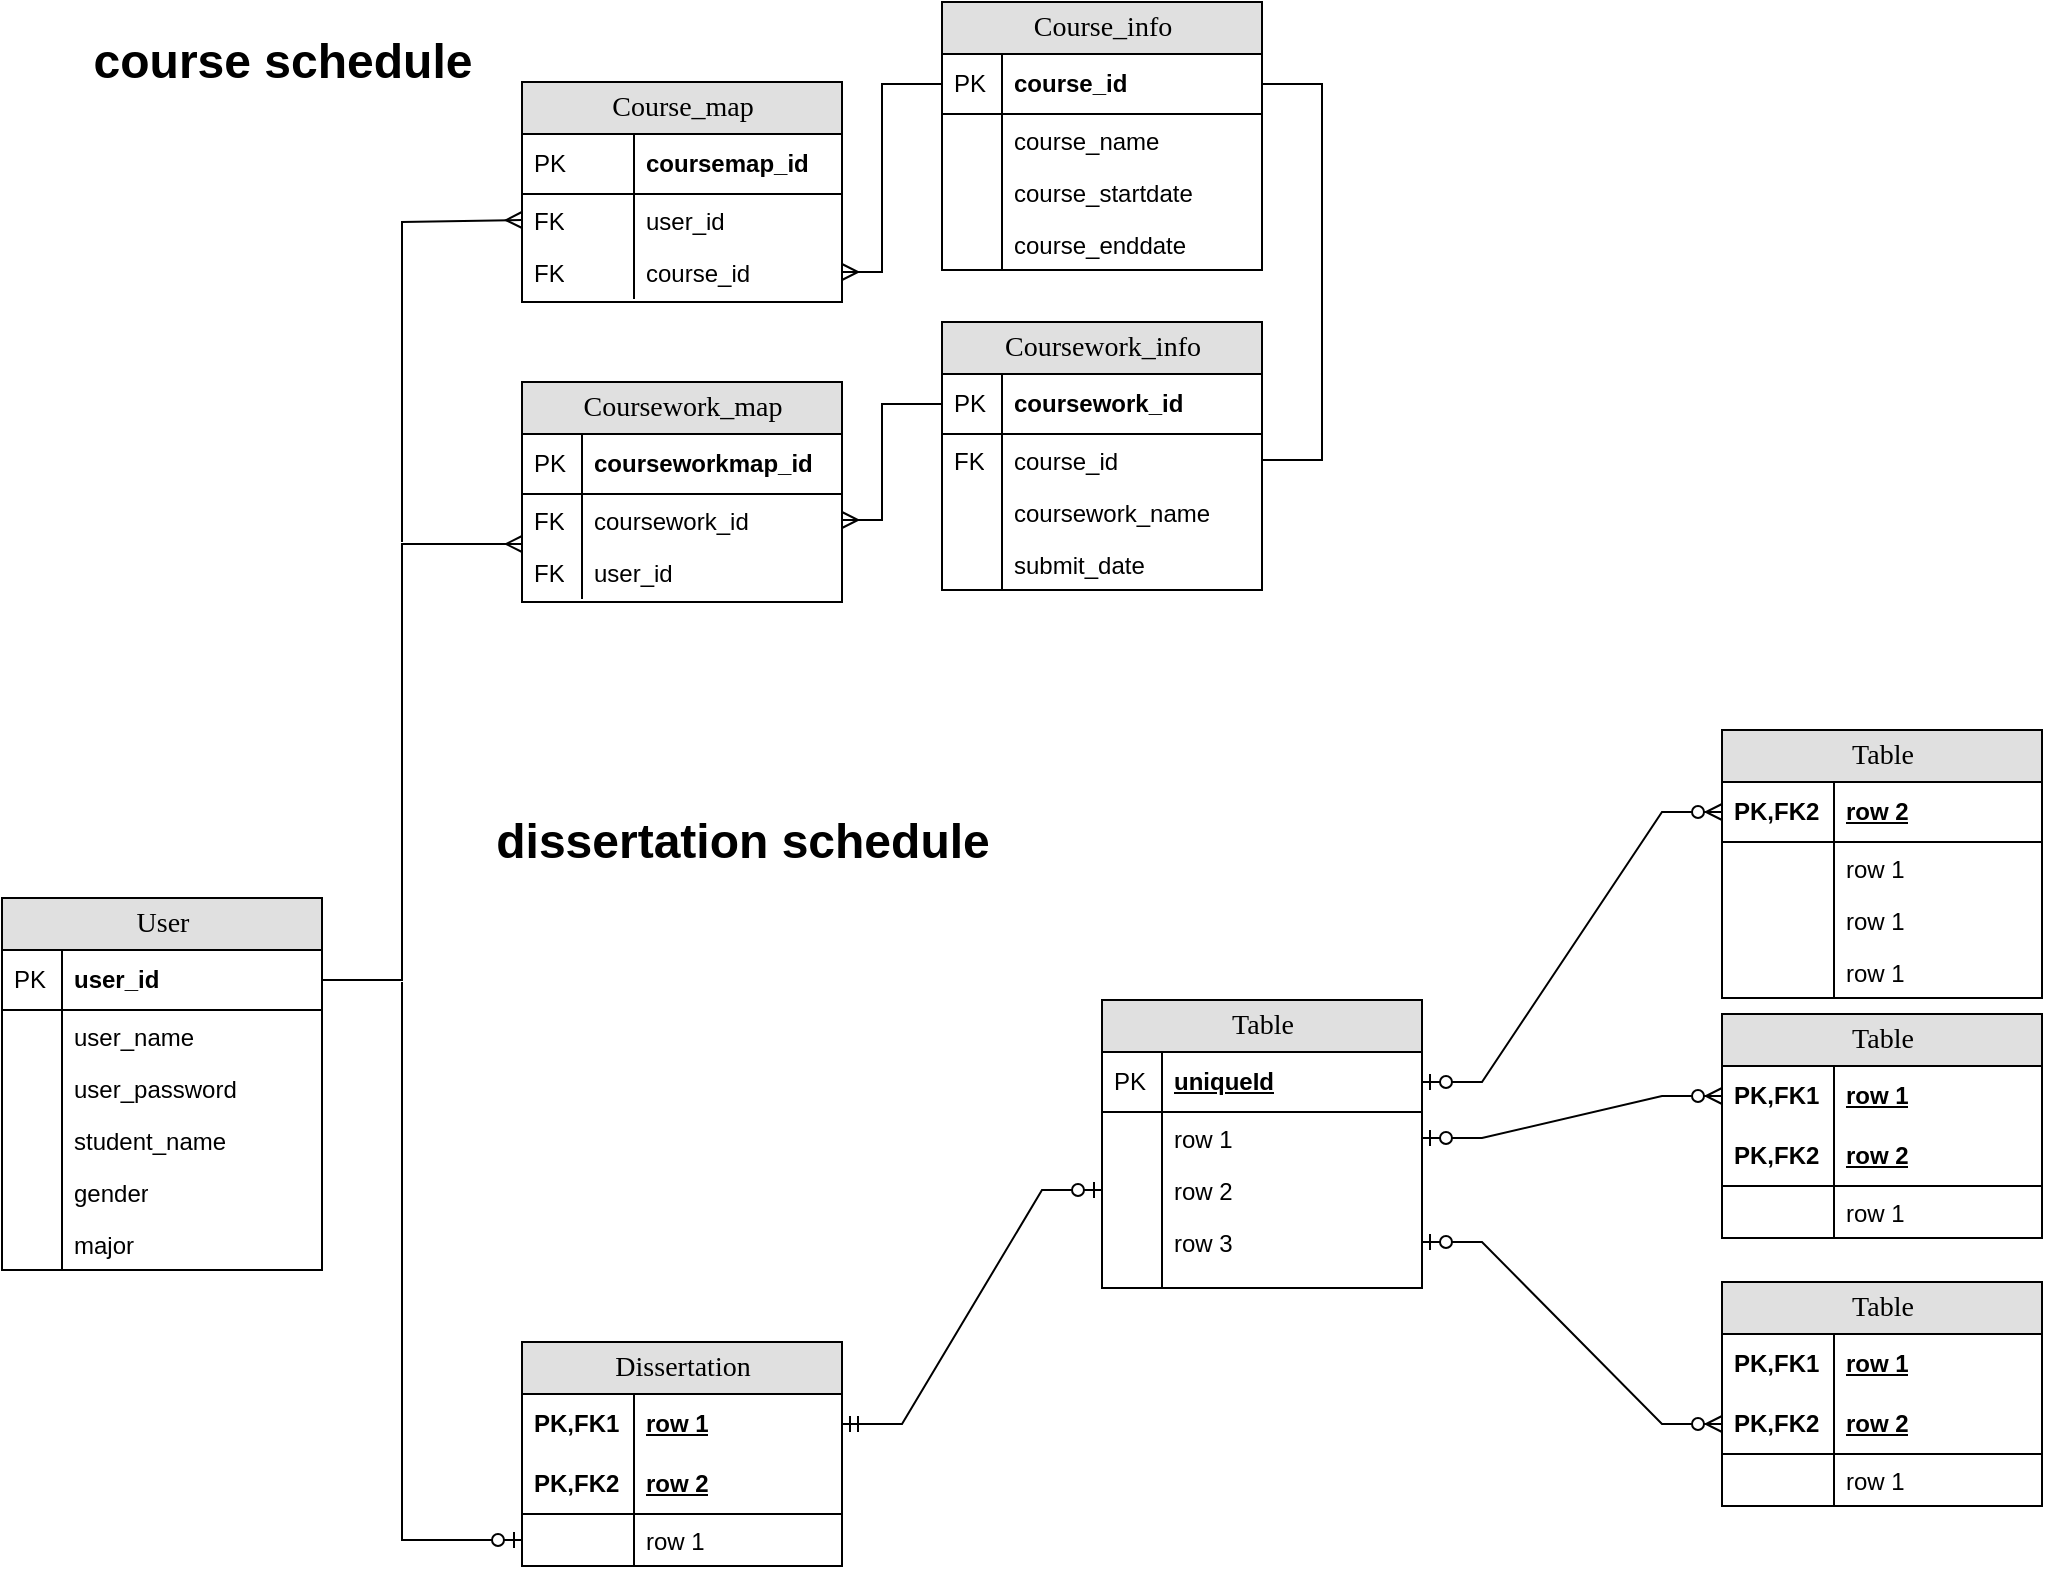 <mxfile version="17.4.2" type="github">
  <diagram name="Page-1" id="9f46799a-70d6-7492-0946-bef42562c5a5">
    <mxGraphModel dx="1153" dy="650" grid="1" gridSize="10" guides="1" tooltips="1" connect="1" arrows="1" fold="1" page="1" pageScale="1" pageWidth="1100" pageHeight="850" background="none" math="0" shadow="0">
      <root>
        <mxCell id="0" />
        <mxCell id="1" parent="0" />
        <mxCell id="PM47VcwXddzbzDHPWFTT-6" value="Course_map" style="swimlane;html=1;fontStyle=0;childLayout=stackLayout;horizontal=1;startSize=26;fillColor=#e0e0e0;horizontalStack=0;resizeParent=1;resizeLast=0;collapsible=1;marginBottom=0;swimlaneFillColor=#ffffff;align=center;rounded=0;shadow=0;comic=0;labelBackgroundColor=none;strokeWidth=1;fontFamily=Verdana;fontSize=14" vertex="1" parent="1">
          <mxGeometry x="300" y="70" width="160" height="110" as="geometry" />
        </mxCell>
        <mxCell id="PM47VcwXddzbzDHPWFTT-9" value="coursemap_id" style="shape=partialRectangle;top=0;left=0;right=0;bottom=1;html=1;align=left;verticalAlign=middle;fillColor=none;spacingLeft=60;spacingRight=4;whiteSpace=wrap;overflow=hidden;rotatable=0;points=[[0,0.5],[1,0.5]];portConstraint=eastwest;dropTarget=0;fontStyle=1;" vertex="1" parent="PM47VcwXddzbzDHPWFTT-6">
          <mxGeometry y="26" width="160" height="30" as="geometry" />
        </mxCell>
        <mxCell id="PM47VcwXddzbzDHPWFTT-10" value="&lt;span style=&quot;font-weight: normal&quot;&gt;PK&lt;/span&gt;" style="shape=partialRectangle;fontStyle=1;top=0;left=0;bottom=0;html=1;fillColor=none;align=left;verticalAlign=middle;spacingLeft=4;spacingRight=4;whiteSpace=wrap;overflow=hidden;rotatable=0;points=[];portConstraint=eastwest;part=1;" vertex="1" connectable="0" parent="PM47VcwXddzbzDHPWFTT-9">
          <mxGeometry width="56" height="30" as="geometry" />
        </mxCell>
        <mxCell id="PM47VcwXddzbzDHPWFTT-11" value="user_id" style="shape=partialRectangle;top=0;left=0;right=0;bottom=0;html=1;align=left;verticalAlign=top;fillColor=none;spacingLeft=60;spacingRight=4;whiteSpace=wrap;overflow=hidden;rotatable=0;points=[[0,0.5],[1,0.5]];portConstraint=eastwest;dropTarget=0;" vertex="1" parent="PM47VcwXddzbzDHPWFTT-6">
          <mxGeometry y="56" width="160" height="26" as="geometry" />
        </mxCell>
        <mxCell id="PM47VcwXddzbzDHPWFTT-12" value="FK" style="shape=partialRectangle;top=0;left=0;bottom=0;html=1;fillColor=none;align=left;verticalAlign=top;spacingLeft=4;spacingRight=4;whiteSpace=wrap;overflow=hidden;rotatable=0;points=[];portConstraint=eastwest;part=1;" vertex="1" connectable="0" parent="PM47VcwXddzbzDHPWFTT-11">
          <mxGeometry width="56" height="26" as="geometry" />
        </mxCell>
        <mxCell id="PM47VcwXddzbzDHPWFTT-111" value="course_id" style="shape=partialRectangle;top=0;left=0;right=0;bottom=0;html=1;align=left;verticalAlign=top;fillColor=none;spacingLeft=60;spacingRight=4;whiteSpace=wrap;overflow=hidden;rotatable=0;points=[[0,0.5],[1,0.5]];portConstraint=eastwest;dropTarget=0;" vertex="1" parent="PM47VcwXddzbzDHPWFTT-6">
          <mxGeometry y="82" width="160" height="26" as="geometry" />
        </mxCell>
        <mxCell id="PM47VcwXddzbzDHPWFTT-112" value="FK" style="shape=partialRectangle;top=0;left=0;bottom=0;html=1;fillColor=none;align=left;verticalAlign=top;spacingLeft=4;spacingRight=4;whiteSpace=wrap;overflow=hidden;rotatable=0;points=[];portConstraint=eastwest;part=1;" vertex="1" connectable="0" parent="PM47VcwXddzbzDHPWFTT-111">
          <mxGeometry width="56" height="26" as="geometry" />
        </mxCell>
        <mxCell id="PM47VcwXddzbzDHPWFTT-13" value="Coursework_map" style="swimlane;html=1;fontStyle=0;childLayout=stackLayout;horizontal=1;startSize=26;fillColor=#e0e0e0;horizontalStack=0;resizeParent=1;resizeLast=0;collapsible=1;marginBottom=0;swimlaneFillColor=#ffffff;align=center;rounded=0;shadow=0;comic=0;labelBackgroundColor=none;strokeWidth=1;fontFamily=Verdana;fontSize=14;swimlaneLine=1;" vertex="1" parent="1">
          <mxGeometry x="300" y="220" width="160" height="110" as="geometry" />
        </mxCell>
        <mxCell id="PM47VcwXddzbzDHPWFTT-14" value="courseworkmap_id" style="shape=partialRectangle;top=0;left=0;right=0;bottom=1;html=1;align=left;verticalAlign=middle;fillColor=none;spacingLeft=34;spacingRight=4;whiteSpace=wrap;overflow=hidden;rotatable=0;points=[[0,0.5],[1,0.5]];portConstraint=eastwest;dropTarget=0;fontStyle=1;" vertex="1" parent="PM47VcwXddzbzDHPWFTT-13">
          <mxGeometry y="26" width="160" height="30" as="geometry" />
        </mxCell>
        <mxCell id="PM47VcwXddzbzDHPWFTT-15" value="PK" style="shape=partialRectangle;top=0;left=0;bottom=0;html=1;fillColor=none;align=left;verticalAlign=middle;spacingLeft=4;spacingRight=4;whiteSpace=wrap;overflow=hidden;rotatable=0;points=[];portConstraint=eastwest;part=1;" vertex="1" connectable="0" parent="PM47VcwXddzbzDHPWFTT-14">
          <mxGeometry width="30" height="30" as="geometry" />
        </mxCell>
        <mxCell id="PM47VcwXddzbzDHPWFTT-20" value="coursework_id" style="shape=partialRectangle;top=0;left=0;right=0;bottom=0;html=1;align=left;verticalAlign=top;fillColor=none;spacingLeft=34;spacingRight=4;whiteSpace=wrap;overflow=hidden;rotatable=0;points=[[0,0.5],[1,0.5]];portConstraint=eastwest;dropTarget=0;" vertex="1" parent="PM47VcwXddzbzDHPWFTT-13">
          <mxGeometry y="56" width="160" height="26" as="geometry" />
        </mxCell>
        <mxCell id="PM47VcwXddzbzDHPWFTT-21" value="FK" style="shape=partialRectangle;top=0;left=0;bottom=0;html=1;fillColor=none;align=left;verticalAlign=top;spacingLeft=4;spacingRight=4;whiteSpace=wrap;overflow=hidden;rotatable=0;points=[];portConstraint=eastwest;part=1;" vertex="1" connectable="0" parent="PM47VcwXddzbzDHPWFTT-20">
          <mxGeometry width="30" height="26" as="geometry" />
        </mxCell>
        <mxCell id="PM47VcwXddzbzDHPWFTT-140" value="user_id" style="shape=partialRectangle;top=0;left=0;right=0;bottom=0;html=1;align=left;verticalAlign=top;fillColor=none;spacingLeft=34;spacingRight=4;whiteSpace=wrap;overflow=hidden;rotatable=0;points=[[0,0.5],[1,0.5]];portConstraint=eastwest;dropTarget=0;" vertex="1" parent="PM47VcwXddzbzDHPWFTT-13">
          <mxGeometry y="82" width="160" height="26" as="geometry" />
        </mxCell>
        <mxCell id="PM47VcwXddzbzDHPWFTT-141" value="FK" style="shape=partialRectangle;top=0;left=0;bottom=0;html=1;fillColor=none;align=left;verticalAlign=top;spacingLeft=4;spacingRight=4;whiteSpace=wrap;overflow=hidden;rotatable=0;points=[];portConstraint=eastwest;part=1;" vertex="1" connectable="0" parent="PM47VcwXddzbzDHPWFTT-140">
          <mxGeometry width="30" height="26" as="geometry" />
        </mxCell>
        <mxCell id="PM47VcwXddzbzDHPWFTT-35" value="Table" style="swimlane;html=1;fontStyle=0;childLayout=stackLayout;horizontal=1;startSize=26;fillColor=#e0e0e0;horizontalStack=0;resizeParent=1;resizeLast=0;collapsible=1;marginBottom=0;swimlaneFillColor=#ffffff;align=center;rounded=0;shadow=0;comic=0;labelBackgroundColor=none;strokeWidth=1;fontFamily=Verdana;fontSize=14" vertex="1" parent="1">
          <mxGeometry x="590" y="529" width="160" height="144" as="geometry" />
        </mxCell>
        <mxCell id="PM47VcwXddzbzDHPWFTT-36" value="uniqueId" style="shape=partialRectangle;top=0;left=0;right=0;bottom=1;html=1;align=left;verticalAlign=middle;fillColor=none;spacingLeft=34;spacingRight=4;whiteSpace=wrap;overflow=hidden;rotatable=0;points=[[0,0.5],[1,0.5]];portConstraint=eastwest;dropTarget=0;fontStyle=5;" vertex="1" parent="PM47VcwXddzbzDHPWFTT-35">
          <mxGeometry y="26" width="160" height="30" as="geometry" />
        </mxCell>
        <mxCell id="PM47VcwXddzbzDHPWFTT-37" value="PK" style="shape=partialRectangle;top=0;left=0;bottom=0;html=1;fillColor=none;align=left;verticalAlign=middle;spacingLeft=4;spacingRight=4;whiteSpace=wrap;overflow=hidden;rotatable=0;points=[];portConstraint=eastwest;part=1;" vertex="1" connectable="0" parent="PM47VcwXddzbzDHPWFTT-36">
          <mxGeometry width="30" height="30" as="geometry" />
        </mxCell>
        <mxCell id="PM47VcwXddzbzDHPWFTT-38" value="row 1" style="shape=partialRectangle;top=0;left=0;right=0;bottom=0;html=1;align=left;verticalAlign=top;fillColor=none;spacingLeft=34;spacingRight=4;whiteSpace=wrap;overflow=hidden;rotatable=0;points=[[0,0.5],[1,0.5]];portConstraint=eastwest;dropTarget=0;" vertex="1" parent="PM47VcwXddzbzDHPWFTT-35">
          <mxGeometry y="56" width="160" height="26" as="geometry" />
        </mxCell>
        <mxCell id="PM47VcwXddzbzDHPWFTT-39" value="" style="shape=partialRectangle;top=0;left=0;bottom=0;html=1;fillColor=none;align=left;verticalAlign=top;spacingLeft=4;spacingRight=4;whiteSpace=wrap;overflow=hidden;rotatable=0;points=[];portConstraint=eastwest;part=1;" vertex="1" connectable="0" parent="PM47VcwXddzbzDHPWFTT-38">
          <mxGeometry width="30" height="26" as="geometry" />
        </mxCell>
        <mxCell id="PM47VcwXddzbzDHPWFTT-40" value="row 2" style="shape=partialRectangle;top=0;left=0;right=0;bottom=0;html=1;align=left;verticalAlign=top;fillColor=none;spacingLeft=34;spacingRight=4;whiteSpace=wrap;overflow=hidden;rotatable=0;points=[[0,0.5],[1,0.5]];portConstraint=eastwest;dropTarget=0;" vertex="1" parent="PM47VcwXddzbzDHPWFTT-35">
          <mxGeometry y="82" width="160" height="26" as="geometry" />
        </mxCell>
        <mxCell id="PM47VcwXddzbzDHPWFTT-41" value="" style="shape=partialRectangle;top=0;left=0;bottom=0;html=1;fillColor=none;align=left;verticalAlign=top;spacingLeft=4;spacingRight=4;whiteSpace=wrap;overflow=hidden;rotatable=0;points=[];portConstraint=eastwest;part=1;" vertex="1" connectable="0" parent="PM47VcwXddzbzDHPWFTT-40">
          <mxGeometry width="30" height="26" as="geometry" />
        </mxCell>
        <mxCell id="PM47VcwXddzbzDHPWFTT-42" value="row 3" style="shape=partialRectangle;top=0;left=0;right=0;bottom=0;html=1;align=left;verticalAlign=top;fillColor=none;spacingLeft=34;spacingRight=4;whiteSpace=wrap;overflow=hidden;rotatable=0;points=[[0,0.5],[1,0.5]];portConstraint=eastwest;dropTarget=0;" vertex="1" parent="PM47VcwXddzbzDHPWFTT-35">
          <mxGeometry y="108" width="160" height="26" as="geometry" />
        </mxCell>
        <mxCell id="PM47VcwXddzbzDHPWFTT-43" value="" style="shape=partialRectangle;top=0;left=0;bottom=0;html=1;fillColor=none;align=left;verticalAlign=top;spacingLeft=4;spacingRight=4;whiteSpace=wrap;overflow=hidden;rotatable=0;points=[];portConstraint=eastwest;part=1;" vertex="1" connectable="0" parent="PM47VcwXddzbzDHPWFTT-42">
          <mxGeometry width="30" height="26" as="geometry" />
        </mxCell>
        <mxCell id="PM47VcwXddzbzDHPWFTT-44" value="" style="shape=partialRectangle;top=0;left=0;right=0;bottom=0;html=1;align=left;verticalAlign=top;fillColor=none;spacingLeft=34;spacingRight=4;whiteSpace=wrap;overflow=hidden;rotatable=0;points=[[0,0.5],[1,0.5]];portConstraint=eastwest;dropTarget=0;" vertex="1" parent="PM47VcwXddzbzDHPWFTT-35">
          <mxGeometry y="134" width="160" height="10" as="geometry" />
        </mxCell>
        <mxCell id="PM47VcwXddzbzDHPWFTT-45" value="" style="shape=partialRectangle;top=0;left=0;bottom=0;html=1;fillColor=none;align=left;verticalAlign=top;spacingLeft=4;spacingRight=4;whiteSpace=wrap;overflow=hidden;rotatable=0;points=[];portConstraint=eastwest;part=1;" vertex="1" connectable="0" parent="PM47VcwXddzbzDHPWFTT-44">
          <mxGeometry width="30" height="10" as="geometry" />
        </mxCell>
        <mxCell id="PM47VcwXddzbzDHPWFTT-46" value="Table" style="swimlane;html=1;fontStyle=0;childLayout=stackLayout;horizontal=1;startSize=26;fillColor=#e0e0e0;horizontalStack=0;resizeParent=1;resizeLast=0;collapsible=1;marginBottom=0;swimlaneFillColor=#ffffff;align=center;rounded=0;shadow=0;comic=0;labelBackgroundColor=none;strokeWidth=1;fontFamily=Verdana;fontSize=14" vertex="1" parent="1">
          <mxGeometry x="900" y="394" width="160" height="134" as="geometry" />
        </mxCell>
        <mxCell id="PM47VcwXddzbzDHPWFTT-49" value="row 2" style="shape=partialRectangle;top=0;left=0;right=0;bottom=1;html=1;align=left;verticalAlign=middle;fillColor=none;spacingLeft=60;spacingRight=4;whiteSpace=wrap;overflow=hidden;rotatable=0;points=[[0,0.5],[1,0.5]];portConstraint=eastwest;dropTarget=0;fontStyle=5;" vertex="1" parent="PM47VcwXddzbzDHPWFTT-46">
          <mxGeometry y="26" width="160" height="30" as="geometry" />
        </mxCell>
        <mxCell id="PM47VcwXddzbzDHPWFTT-50" value="PK,FK2" style="shape=partialRectangle;fontStyle=1;top=0;left=0;bottom=0;html=1;fillColor=none;align=left;verticalAlign=middle;spacingLeft=4;spacingRight=4;whiteSpace=wrap;overflow=hidden;rotatable=0;points=[];portConstraint=eastwest;part=1;" vertex="1" connectable="0" parent="PM47VcwXddzbzDHPWFTT-49">
          <mxGeometry width="56" height="30" as="geometry" />
        </mxCell>
        <mxCell id="PM47VcwXddzbzDHPWFTT-51" value="row 1" style="shape=partialRectangle;top=0;left=0;right=0;bottom=0;html=1;align=left;verticalAlign=top;fillColor=none;spacingLeft=60;spacingRight=4;whiteSpace=wrap;overflow=hidden;rotatable=0;points=[[0,0.5],[1,0.5]];portConstraint=eastwest;dropTarget=0;" vertex="1" parent="PM47VcwXddzbzDHPWFTT-46">
          <mxGeometry y="56" width="160" height="26" as="geometry" />
        </mxCell>
        <mxCell id="PM47VcwXddzbzDHPWFTT-52" value="" style="shape=partialRectangle;top=0;left=0;bottom=0;html=1;fillColor=none;align=left;verticalAlign=top;spacingLeft=4;spacingRight=4;whiteSpace=wrap;overflow=hidden;rotatable=0;points=[];portConstraint=eastwest;part=1;" vertex="1" connectable="0" parent="PM47VcwXddzbzDHPWFTT-51">
          <mxGeometry width="56" height="26" as="geometry" />
        </mxCell>
        <mxCell id="PM47VcwXddzbzDHPWFTT-115" value="row 1" style="shape=partialRectangle;top=0;left=0;right=0;bottom=0;html=1;align=left;verticalAlign=top;fillColor=none;spacingLeft=60;spacingRight=4;whiteSpace=wrap;overflow=hidden;rotatable=0;points=[[0,0.5],[1,0.5]];portConstraint=eastwest;dropTarget=0;" vertex="1" parent="PM47VcwXddzbzDHPWFTT-46">
          <mxGeometry y="82" width="160" height="26" as="geometry" />
        </mxCell>
        <mxCell id="PM47VcwXddzbzDHPWFTT-116" value="" style="shape=partialRectangle;top=0;left=0;bottom=0;html=1;fillColor=none;align=left;verticalAlign=top;spacingLeft=4;spacingRight=4;whiteSpace=wrap;overflow=hidden;rotatable=0;points=[];portConstraint=eastwest;part=1;" vertex="1" connectable="0" parent="PM47VcwXddzbzDHPWFTT-115">
          <mxGeometry width="56" height="26" as="geometry" />
        </mxCell>
        <mxCell id="PM47VcwXddzbzDHPWFTT-117" value="row 1" style="shape=partialRectangle;top=0;left=0;right=0;bottom=0;html=1;align=left;verticalAlign=top;fillColor=none;spacingLeft=60;spacingRight=4;whiteSpace=wrap;overflow=hidden;rotatable=0;points=[[0,0.5],[1,0.5]];portConstraint=eastwest;dropTarget=0;" vertex="1" parent="PM47VcwXddzbzDHPWFTT-46">
          <mxGeometry y="108" width="160" height="26" as="geometry" />
        </mxCell>
        <mxCell id="PM47VcwXddzbzDHPWFTT-118" value="" style="shape=partialRectangle;top=0;left=0;bottom=0;html=1;fillColor=none;align=left;verticalAlign=top;spacingLeft=4;spacingRight=4;whiteSpace=wrap;overflow=hidden;rotatable=0;points=[];portConstraint=eastwest;part=1;" vertex="1" connectable="0" parent="PM47VcwXddzbzDHPWFTT-117">
          <mxGeometry width="56" height="26" as="geometry" />
        </mxCell>
        <mxCell id="PM47VcwXddzbzDHPWFTT-53" value="Dissertation" style="swimlane;html=1;fontStyle=0;childLayout=stackLayout;horizontal=1;startSize=26;fillColor=#e0e0e0;horizontalStack=0;resizeParent=1;resizeLast=0;collapsible=1;marginBottom=0;swimlaneFillColor=#ffffff;align=center;rounded=0;shadow=0;comic=0;labelBackgroundColor=none;strokeWidth=1;fontFamily=Verdana;fontSize=14" vertex="1" parent="1">
          <mxGeometry x="300" y="700" width="160" height="112" as="geometry" />
        </mxCell>
        <mxCell id="PM47VcwXddzbzDHPWFTT-54" value="row 1" style="shape=partialRectangle;top=0;left=0;right=0;bottom=0;html=1;align=left;verticalAlign=middle;fillColor=none;spacingLeft=60;spacingRight=4;whiteSpace=wrap;overflow=hidden;rotatable=0;points=[[0,0.5],[1,0.5]];portConstraint=eastwest;dropTarget=0;fontStyle=5;" vertex="1" parent="PM47VcwXddzbzDHPWFTT-53">
          <mxGeometry y="26" width="160" height="30" as="geometry" />
        </mxCell>
        <mxCell id="PM47VcwXddzbzDHPWFTT-55" value="PK,FK1" style="shape=partialRectangle;fontStyle=1;top=0;left=0;bottom=0;html=1;fillColor=none;align=left;verticalAlign=middle;spacingLeft=4;spacingRight=4;whiteSpace=wrap;overflow=hidden;rotatable=0;points=[];portConstraint=eastwest;part=1;" vertex="1" connectable="0" parent="PM47VcwXddzbzDHPWFTT-54">
          <mxGeometry width="56" height="30" as="geometry" />
        </mxCell>
        <mxCell id="PM47VcwXddzbzDHPWFTT-56" value="row 2" style="shape=partialRectangle;top=0;left=0;right=0;bottom=1;html=1;align=left;verticalAlign=middle;fillColor=none;spacingLeft=60;spacingRight=4;whiteSpace=wrap;overflow=hidden;rotatable=0;points=[[0,0.5],[1,0.5]];portConstraint=eastwest;dropTarget=0;fontStyle=5;" vertex="1" parent="PM47VcwXddzbzDHPWFTT-53">
          <mxGeometry y="56" width="160" height="30" as="geometry" />
        </mxCell>
        <mxCell id="PM47VcwXddzbzDHPWFTT-57" value="PK,FK2" style="shape=partialRectangle;fontStyle=1;top=0;left=0;bottom=0;html=1;fillColor=none;align=left;verticalAlign=middle;spacingLeft=4;spacingRight=4;whiteSpace=wrap;overflow=hidden;rotatable=0;points=[];portConstraint=eastwest;part=1;" vertex="1" connectable="0" parent="PM47VcwXddzbzDHPWFTT-56">
          <mxGeometry width="56" height="30" as="geometry" />
        </mxCell>
        <mxCell id="PM47VcwXddzbzDHPWFTT-58" value="row 1" style="shape=partialRectangle;top=0;left=0;right=0;bottom=0;html=1;align=left;verticalAlign=top;fillColor=none;spacingLeft=60;spacingRight=4;whiteSpace=wrap;overflow=hidden;rotatable=0;points=[[0,0.5],[1,0.5]];portConstraint=eastwest;dropTarget=0;" vertex="1" parent="PM47VcwXddzbzDHPWFTT-53">
          <mxGeometry y="86" width="160" height="26" as="geometry" />
        </mxCell>
        <mxCell id="PM47VcwXddzbzDHPWFTT-59" value="" style="shape=partialRectangle;top=0;left=0;bottom=0;html=1;fillColor=none;align=left;verticalAlign=top;spacingLeft=4;spacingRight=4;whiteSpace=wrap;overflow=hidden;rotatable=0;points=[];portConstraint=eastwest;part=1;" vertex="1" connectable="0" parent="PM47VcwXddzbzDHPWFTT-58">
          <mxGeometry width="56" height="26" as="geometry" />
        </mxCell>
        <mxCell id="PM47VcwXddzbzDHPWFTT-64" value="" style="edgeStyle=entityRelationEdgeStyle;html=1;endArrow=ERzeroToOne;startArrow=ERmandOne;labelBackgroundColor=none;fontFamily=Verdana;fontSize=14;exitX=1;exitY=0.5;entryX=0;entryY=0.5;rounded=0;" edge="1" parent="1" source="PM47VcwXddzbzDHPWFTT-54" target="PM47VcwXddzbzDHPWFTT-40">
          <mxGeometry width="100" height="100" relative="1" as="geometry">
            <mxPoint x="610" y="840" as="sourcePoint" />
            <mxPoint x="710" y="740" as="targetPoint" />
          </mxGeometry>
        </mxCell>
        <mxCell id="PM47VcwXddzbzDHPWFTT-65" value="" style="edgeStyle=entityRelationEdgeStyle;html=1;endArrow=ERzeroToMany;startArrow=ERzeroToOne;labelBackgroundColor=none;fontFamily=Verdana;fontSize=14;entryX=0;entryY=0.5;exitX=1;exitY=0.5;rounded=0;" edge="1" parent="1" source="PM47VcwXddzbzDHPWFTT-36">
          <mxGeometry width="100" height="100" relative="1" as="geometry">
            <mxPoint x="860" y="720" as="sourcePoint" />
            <mxPoint x="900" y="435" as="targetPoint" />
          </mxGeometry>
        </mxCell>
        <mxCell id="PM47VcwXddzbzDHPWFTT-66" value="Table" style="swimlane;html=1;fontStyle=0;childLayout=stackLayout;horizontal=1;startSize=26;fillColor=#e0e0e0;horizontalStack=0;resizeParent=1;resizeLast=0;collapsible=1;marginBottom=0;swimlaneFillColor=#ffffff;align=center;rounded=0;shadow=0;comic=0;labelBackgroundColor=none;strokeWidth=1;fontFamily=Verdana;fontSize=14" vertex="1" parent="1">
          <mxGeometry x="900" y="536" width="160" height="112" as="geometry" />
        </mxCell>
        <mxCell id="PM47VcwXddzbzDHPWFTT-67" value="row 1" style="shape=partialRectangle;top=0;left=0;right=0;bottom=0;html=1;align=left;verticalAlign=middle;fillColor=none;spacingLeft=60;spacingRight=4;whiteSpace=wrap;overflow=hidden;rotatable=0;points=[[0,0.5],[1,0.5]];portConstraint=eastwest;dropTarget=0;fontStyle=5;" vertex="1" parent="PM47VcwXddzbzDHPWFTT-66">
          <mxGeometry y="26" width="160" height="30" as="geometry" />
        </mxCell>
        <mxCell id="PM47VcwXddzbzDHPWFTT-68" value="PK,FK1" style="shape=partialRectangle;fontStyle=1;top=0;left=0;bottom=0;html=1;fillColor=none;align=left;verticalAlign=middle;spacingLeft=4;spacingRight=4;whiteSpace=wrap;overflow=hidden;rotatable=0;points=[];portConstraint=eastwest;part=1;" vertex="1" connectable="0" parent="PM47VcwXddzbzDHPWFTT-67">
          <mxGeometry width="56" height="30" as="geometry" />
        </mxCell>
        <mxCell id="PM47VcwXddzbzDHPWFTT-69" value="row 2" style="shape=partialRectangle;top=0;left=0;right=0;bottom=1;html=1;align=left;verticalAlign=middle;fillColor=none;spacingLeft=60;spacingRight=4;whiteSpace=wrap;overflow=hidden;rotatable=0;points=[[0,0.5],[1,0.5]];portConstraint=eastwest;dropTarget=0;fontStyle=5;" vertex="1" parent="PM47VcwXddzbzDHPWFTT-66">
          <mxGeometry y="56" width="160" height="30" as="geometry" />
        </mxCell>
        <mxCell id="PM47VcwXddzbzDHPWFTT-70" value="PK,FK2" style="shape=partialRectangle;fontStyle=1;top=0;left=0;bottom=0;html=1;fillColor=none;align=left;verticalAlign=middle;spacingLeft=4;spacingRight=4;whiteSpace=wrap;overflow=hidden;rotatable=0;points=[];portConstraint=eastwest;part=1;" vertex="1" connectable="0" parent="PM47VcwXddzbzDHPWFTT-69">
          <mxGeometry width="56" height="30" as="geometry" />
        </mxCell>
        <mxCell id="PM47VcwXddzbzDHPWFTT-71" value="row 1" style="shape=partialRectangle;top=0;left=0;right=0;bottom=0;html=1;align=left;verticalAlign=top;fillColor=none;spacingLeft=60;spacingRight=4;whiteSpace=wrap;overflow=hidden;rotatable=0;points=[[0,0.5],[1,0.5]];portConstraint=eastwest;dropTarget=0;" vertex="1" parent="PM47VcwXddzbzDHPWFTT-66">
          <mxGeometry y="86" width="160" height="26" as="geometry" />
        </mxCell>
        <mxCell id="PM47VcwXddzbzDHPWFTT-72" value="" style="shape=partialRectangle;top=0;left=0;bottom=0;html=1;fillColor=none;align=left;verticalAlign=top;spacingLeft=4;spacingRight=4;whiteSpace=wrap;overflow=hidden;rotatable=0;points=[];portConstraint=eastwest;part=1;" vertex="1" connectable="0" parent="PM47VcwXddzbzDHPWFTT-71">
          <mxGeometry width="56" height="26" as="geometry" />
        </mxCell>
        <mxCell id="PM47VcwXddzbzDHPWFTT-73" value="Table" style="swimlane;html=1;fontStyle=0;childLayout=stackLayout;horizontal=1;startSize=26;fillColor=#e0e0e0;horizontalStack=0;resizeParent=1;resizeLast=0;collapsible=1;marginBottom=0;swimlaneFillColor=#ffffff;align=center;rounded=0;shadow=0;comic=0;labelBackgroundColor=none;strokeWidth=1;fontFamily=Verdana;fontSize=14" vertex="1" parent="1">
          <mxGeometry x="900" y="670" width="160" height="112" as="geometry" />
        </mxCell>
        <mxCell id="PM47VcwXddzbzDHPWFTT-74" value="row 1" style="shape=partialRectangle;top=0;left=0;right=0;bottom=0;html=1;align=left;verticalAlign=middle;fillColor=none;spacingLeft=60;spacingRight=4;whiteSpace=wrap;overflow=hidden;rotatable=0;points=[[0,0.5],[1,0.5]];portConstraint=eastwest;dropTarget=0;fontStyle=5;" vertex="1" parent="PM47VcwXddzbzDHPWFTT-73">
          <mxGeometry y="26" width="160" height="30" as="geometry" />
        </mxCell>
        <mxCell id="PM47VcwXddzbzDHPWFTT-75" value="PK,FK1" style="shape=partialRectangle;fontStyle=1;top=0;left=0;bottom=0;html=1;fillColor=none;align=left;verticalAlign=middle;spacingLeft=4;spacingRight=4;whiteSpace=wrap;overflow=hidden;rotatable=0;points=[];portConstraint=eastwest;part=1;" vertex="1" connectable="0" parent="PM47VcwXddzbzDHPWFTT-74">
          <mxGeometry width="56" height="30" as="geometry" />
        </mxCell>
        <mxCell id="PM47VcwXddzbzDHPWFTT-76" value="row 2" style="shape=partialRectangle;top=0;left=0;right=0;bottom=1;html=1;align=left;verticalAlign=middle;fillColor=none;spacingLeft=60;spacingRight=4;whiteSpace=wrap;overflow=hidden;rotatable=0;points=[[0,0.5],[1,0.5]];portConstraint=eastwest;dropTarget=0;fontStyle=5;" vertex="1" parent="PM47VcwXddzbzDHPWFTT-73">
          <mxGeometry y="56" width="160" height="30" as="geometry" />
        </mxCell>
        <mxCell id="PM47VcwXddzbzDHPWFTT-77" value="PK,FK2" style="shape=partialRectangle;fontStyle=1;top=0;left=0;bottom=0;html=1;fillColor=none;align=left;verticalAlign=middle;spacingLeft=4;spacingRight=4;whiteSpace=wrap;overflow=hidden;rotatable=0;points=[];portConstraint=eastwest;part=1;" vertex="1" connectable="0" parent="PM47VcwXddzbzDHPWFTT-76">
          <mxGeometry width="56" height="30" as="geometry" />
        </mxCell>
        <mxCell id="PM47VcwXddzbzDHPWFTT-78" value="row 1" style="shape=partialRectangle;top=0;left=0;right=0;bottom=0;html=1;align=left;verticalAlign=top;fillColor=none;spacingLeft=60;spacingRight=4;whiteSpace=wrap;overflow=hidden;rotatable=0;points=[[0,0.5],[1,0.5]];portConstraint=eastwest;dropTarget=0;" vertex="1" parent="PM47VcwXddzbzDHPWFTT-73">
          <mxGeometry y="86" width="160" height="26" as="geometry" />
        </mxCell>
        <mxCell id="PM47VcwXddzbzDHPWFTT-79" value="" style="shape=partialRectangle;top=0;left=0;bottom=0;html=1;fillColor=none;align=left;verticalAlign=top;spacingLeft=4;spacingRight=4;whiteSpace=wrap;overflow=hidden;rotatable=0;points=[];portConstraint=eastwest;part=1;" vertex="1" connectable="0" parent="PM47VcwXddzbzDHPWFTT-78">
          <mxGeometry width="56" height="26" as="geometry" />
        </mxCell>
        <mxCell id="PM47VcwXddzbzDHPWFTT-80" value="" style="edgeStyle=entityRelationEdgeStyle;html=1;endArrow=ERzeroToMany;startArrow=ERzeroToOne;labelBackgroundColor=none;fontFamily=Verdana;fontSize=14;entryX=0;entryY=0.5;exitX=1;exitY=0.5;rounded=0;" edge="1" parent="1" source="PM47VcwXddzbzDHPWFTT-38" target="PM47VcwXddzbzDHPWFTT-67">
          <mxGeometry width="100" height="100" relative="1" as="geometry">
            <mxPoint x="759.765" y="579.529" as="sourcePoint" />
            <mxPoint x="910.353" y="445.412" as="targetPoint" />
          </mxGeometry>
        </mxCell>
        <mxCell id="PM47VcwXddzbzDHPWFTT-81" value="" style="edgeStyle=entityRelationEdgeStyle;html=1;endArrow=ERzeroToMany;startArrow=ERzeroToOne;labelBackgroundColor=none;fontFamily=Verdana;fontSize=14;entryX=0;entryY=0.5;exitX=1;exitY=0.5;rounded=0;" edge="1" parent="1" source="PM47VcwXddzbzDHPWFTT-42" target="PM47VcwXddzbzDHPWFTT-76">
          <mxGeometry width="100" height="100" relative="1" as="geometry">
            <mxPoint x="769.765" y="589.529" as="sourcePoint" />
            <mxPoint x="920.353" y="455.412" as="targetPoint" />
          </mxGeometry>
        </mxCell>
        <mxCell id="PM47VcwXddzbzDHPWFTT-82" value="User" style="swimlane;html=1;fontStyle=0;childLayout=stackLayout;horizontal=1;startSize=26;fillColor=#e0e0e0;horizontalStack=0;resizeParent=1;resizeLast=0;collapsible=1;marginBottom=0;swimlaneFillColor=#ffffff;align=center;rounded=0;shadow=0;comic=0;labelBackgroundColor=none;strokeWidth=1;fontFamily=Verdana;fontSize=14" vertex="1" parent="1">
          <mxGeometry x="40" y="478" width="160" height="186" as="geometry" />
        </mxCell>
        <mxCell id="PM47VcwXddzbzDHPWFTT-83" value="user_id" style="shape=partialRectangle;top=0;left=0;right=0;bottom=1;html=1;align=left;verticalAlign=middle;fillColor=none;spacingLeft=34;spacingRight=4;whiteSpace=wrap;overflow=hidden;rotatable=0;points=[[0,0.5],[1,0.5]];portConstraint=eastwest;dropTarget=0;fontStyle=1;" vertex="1" parent="PM47VcwXddzbzDHPWFTT-82">
          <mxGeometry y="26" width="160" height="30" as="geometry" />
        </mxCell>
        <mxCell id="PM47VcwXddzbzDHPWFTT-84" value="PK" style="shape=partialRectangle;top=0;left=0;bottom=0;html=1;fillColor=none;align=left;verticalAlign=middle;spacingLeft=4;spacingRight=4;whiteSpace=wrap;overflow=hidden;rotatable=0;points=[];portConstraint=eastwest;part=1;" vertex="1" connectable="0" parent="PM47VcwXddzbzDHPWFTT-83">
          <mxGeometry width="30" height="30" as="geometry" />
        </mxCell>
        <mxCell id="PM47VcwXddzbzDHPWFTT-85" value="user_name" style="shape=partialRectangle;top=0;left=0;right=0;bottom=0;html=1;align=left;verticalAlign=top;fillColor=none;spacingLeft=34;spacingRight=4;whiteSpace=wrap;overflow=hidden;rotatable=0;points=[[0,0.5],[1,0.5]];portConstraint=eastwest;dropTarget=0;" vertex="1" parent="PM47VcwXddzbzDHPWFTT-82">
          <mxGeometry y="56" width="160" height="26" as="geometry" />
        </mxCell>
        <mxCell id="PM47VcwXddzbzDHPWFTT-86" value="" style="shape=partialRectangle;top=0;left=0;bottom=0;html=1;fillColor=none;align=left;verticalAlign=top;spacingLeft=4;spacingRight=4;whiteSpace=wrap;overflow=hidden;rotatable=0;points=[];portConstraint=eastwest;part=1;" vertex="1" connectable="0" parent="PM47VcwXddzbzDHPWFTT-85">
          <mxGeometry width="30" height="26" as="geometry" />
        </mxCell>
        <mxCell id="PM47VcwXddzbzDHPWFTT-87" value="user_password" style="shape=partialRectangle;top=0;left=0;right=0;bottom=0;html=1;align=left;verticalAlign=top;fillColor=none;spacingLeft=34;spacingRight=4;whiteSpace=wrap;overflow=hidden;rotatable=0;points=[[0,0.5],[1,0.5]];portConstraint=eastwest;dropTarget=0;" vertex="1" parent="PM47VcwXddzbzDHPWFTT-82">
          <mxGeometry y="82" width="160" height="26" as="geometry" />
        </mxCell>
        <mxCell id="PM47VcwXddzbzDHPWFTT-88" value="" style="shape=partialRectangle;top=0;left=0;bottom=0;html=1;fillColor=none;align=left;verticalAlign=top;spacingLeft=4;spacingRight=4;whiteSpace=wrap;overflow=hidden;rotatable=0;points=[];portConstraint=eastwest;part=1;" vertex="1" connectable="0" parent="PM47VcwXddzbzDHPWFTT-87">
          <mxGeometry width="30" height="26" as="geometry" />
        </mxCell>
        <mxCell id="PM47VcwXddzbzDHPWFTT-89" value="student_name" style="shape=partialRectangle;top=0;left=0;right=0;bottom=0;html=1;align=left;verticalAlign=top;fillColor=none;spacingLeft=34;spacingRight=4;whiteSpace=wrap;overflow=hidden;rotatable=0;points=[[0,0.5],[1,0.5]];portConstraint=eastwest;dropTarget=0;" vertex="1" parent="PM47VcwXddzbzDHPWFTT-82">
          <mxGeometry y="108" width="160" height="26" as="geometry" />
        </mxCell>
        <mxCell id="PM47VcwXddzbzDHPWFTT-90" value="" style="shape=partialRectangle;top=0;left=0;bottom=0;html=1;fillColor=none;align=left;verticalAlign=top;spacingLeft=4;spacingRight=4;whiteSpace=wrap;overflow=hidden;rotatable=0;points=[];portConstraint=eastwest;part=1;" vertex="1" connectable="0" parent="PM47VcwXddzbzDHPWFTT-89">
          <mxGeometry width="30" height="26" as="geometry" />
        </mxCell>
        <mxCell id="PM47VcwXddzbzDHPWFTT-105" value="gender" style="shape=partialRectangle;top=0;left=0;right=0;bottom=0;html=1;align=left;verticalAlign=top;fillColor=none;spacingLeft=34;spacingRight=4;whiteSpace=wrap;overflow=hidden;rotatable=0;points=[[0,0.5],[1,0.5]];portConstraint=eastwest;dropTarget=0;" vertex="1" parent="PM47VcwXddzbzDHPWFTT-82">
          <mxGeometry y="134" width="160" height="26" as="geometry" />
        </mxCell>
        <mxCell id="PM47VcwXddzbzDHPWFTT-106" value="" style="shape=partialRectangle;top=0;left=0;bottom=0;html=1;fillColor=none;align=left;verticalAlign=top;spacingLeft=4;spacingRight=4;whiteSpace=wrap;overflow=hidden;rotatable=0;points=[];portConstraint=eastwest;part=1;" vertex="1" connectable="0" parent="PM47VcwXddzbzDHPWFTT-105">
          <mxGeometry width="30" height="26" as="geometry" />
        </mxCell>
        <mxCell id="PM47VcwXddzbzDHPWFTT-107" value="major" style="shape=partialRectangle;top=0;left=0;right=0;bottom=0;html=1;align=left;verticalAlign=top;fillColor=none;spacingLeft=34;spacingRight=4;whiteSpace=wrap;overflow=hidden;rotatable=0;points=[[0,0.5],[1,0.5]];portConstraint=eastwest;dropTarget=0;" vertex="1" parent="PM47VcwXddzbzDHPWFTT-82">
          <mxGeometry y="160" width="160" height="26" as="geometry" />
        </mxCell>
        <mxCell id="PM47VcwXddzbzDHPWFTT-108" value="" style="shape=partialRectangle;top=0;left=0;bottom=0;html=1;fillColor=none;align=left;verticalAlign=top;spacingLeft=4;spacingRight=4;whiteSpace=wrap;overflow=hidden;rotatable=0;points=[];portConstraint=eastwest;part=1;" vertex="1" connectable="0" parent="PM47VcwXddzbzDHPWFTT-107">
          <mxGeometry width="30" height="26" as="geometry" />
        </mxCell>
        <mxCell id="PM47VcwXddzbzDHPWFTT-93" value="" style="edgeStyle=orthogonalEdgeStyle;html=1;endArrow=ERmany;endFill=0;labelBackgroundColor=none;fontFamily=Verdana;fontSize=14;entryX=0;entryY=0.5;exitX=1;exitY=0.5;rounded=0;" edge="1" parent="1" source="PM47VcwXddzbzDHPWFTT-83">
          <mxGeometry width="100" height="100" relative="1" as="geometry">
            <mxPoint x="80" y="420" as="sourcePoint" />
            <mxPoint x="300" y="301" as="targetPoint" />
            <Array as="points">
              <mxPoint x="240" y="519" />
              <mxPoint x="240" y="301" />
            </Array>
          </mxGeometry>
        </mxCell>
        <mxCell id="PM47VcwXddzbzDHPWFTT-94" value="" style="edgeStyle=orthogonalEdgeStyle;html=1;endArrow=ERzeroToOne;endFill=1;labelBackgroundColor=none;fontFamily=Verdana;fontSize=14;entryX=0;entryY=0.5;rounded=0;" edge="1" parent="1" target="PM47VcwXddzbzDHPWFTT-58">
          <mxGeometry width="100" height="100" relative="1" as="geometry">
            <mxPoint x="240" y="520" as="sourcePoint" />
            <mxPoint x="310.353" y="311.294" as="targetPoint" />
            <Array as="points">
              <mxPoint x="240" y="799" />
            </Array>
          </mxGeometry>
        </mxCell>
        <mxCell id="PM47VcwXddzbzDHPWFTT-138" value="" style="endArrow=ERmany;html=1;rounded=0;endFill=0;entryX=0;entryY=0.5;entryDx=0;entryDy=0;" edge="1" parent="1" target="PM47VcwXddzbzDHPWFTT-11">
          <mxGeometry width="50" height="50" relative="1" as="geometry">
            <mxPoint x="240" y="300" as="sourcePoint" />
            <mxPoint x="280" y="140" as="targetPoint" />
            <Array as="points">
              <mxPoint x="240" y="140" />
            </Array>
          </mxGeometry>
        </mxCell>
        <mxCell id="PM47VcwXddzbzDHPWFTT-167" value="Course_info" style="swimlane;html=1;fontStyle=0;childLayout=stackLayout;horizontal=1;startSize=26;fillColor=#e0e0e0;horizontalStack=0;resizeParent=1;resizeLast=0;collapsible=1;marginBottom=0;swimlaneFillColor=#ffffff;align=center;rounded=0;shadow=0;comic=0;labelBackgroundColor=none;strokeWidth=1;fontFamily=Verdana;fontSize=14" vertex="1" parent="1">
          <mxGeometry x="510" y="30" width="160" height="134" as="geometry" />
        </mxCell>
        <mxCell id="PM47VcwXddzbzDHPWFTT-168" value="course_id" style="shape=partialRectangle;top=0;left=0;right=0;bottom=1;html=1;align=left;verticalAlign=middle;fillColor=none;spacingLeft=34;spacingRight=4;whiteSpace=wrap;overflow=hidden;rotatable=0;points=[[0,0.5],[1,0.5]];portConstraint=eastwest;dropTarget=0;fontStyle=1;" vertex="1" parent="PM47VcwXddzbzDHPWFTT-167">
          <mxGeometry y="26" width="160" height="30" as="geometry" />
        </mxCell>
        <mxCell id="PM47VcwXddzbzDHPWFTT-169" value="PK" style="shape=partialRectangle;top=0;left=0;bottom=0;html=1;fillColor=none;align=left;verticalAlign=middle;spacingLeft=4;spacingRight=4;whiteSpace=wrap;overflow=hidden;rotatable=0;points=[];portConstraint=eastwest;part=1;" vertex="1" connectable="0" parent="PM47VcwXddzbzDHPWFTT-168">
          <mxGeometry width="30" height="30" as="geometry" />
        </mxCell>
        <mxCell id="PM47VcwXddzbzDHPWFTT-170" value="course_name" style="shape=partialRectangle;top=0;left=0;right=0;bottom=0;html=1;align=left;verticalAlign=top;fillColor=none;spacingLeft=34;spacingRight=4;whiteSpace=wrap;overflow=hidden;rotatable=0;points=[[0,0.5],[1,0.5]];portConstraint=eastwest;dropTarget=0;" vertex="1" parent="PM47VcwXddzbzDHPWFTT-167">
          <mxGeometry y="56" width="160" height="26" as="geometry" />
        </mxCell>
        <mxCell id="PM47VcwXddzbzDHPWFTT-171" value="" style="shape=partialRectangle;top=0;left=0;bottom=0;html=1;fillColor=none;align=left;verticalAlign=top;spacingLeft=4;spacingRight=4;whiteSpace=wrap;overflow=hidden;rotatable=0;points=[];portConstraint=eastwest;part=1;" vertex="1" connectable="0" parent="PM47VcwXddzbzDHPWFTT-170">
          <mxGeometry width="30" height="26" as="geometry" />
        </mxCell>
        <mxCell id="PM47VcwXddzbzDHPWFTT-172" value="course_startdate" style="shape=partialRectangle;top=0;left=0;right=0;bottom=0;html=1;align=left;verticalAlign=top;fillColor=none;spacingLeft=34;spacingRight=4;whiteSpace=wrap;overflow=hidden;rotatable=0;points=[[0,0.5],[1,0.5]];portConstraint=eastwest;dropTarget=0;" vertex="1" parent="PM47VcwXddzbzDHPWFTT-167">
          <mxGeometry y="82" width="160" height="26" as="geometry" />
        </mxCell>
        <mxCell id="PM47VcwXddzbzDHPWFTT-173" value="" style="shape=partialRectangle;top=0;left=0;bottom=0;html=1;fillColor=none;align=left;verticalAlign=top;spacingLeft=4;spacingRight=4;whiteSpace=wrap;overflow=hidden;rotatable=0;points=[];portConstraint=eastwest;part=1;" vertex="1" connectable="0" parent="PM47VcwXddzbzDHPWFTT-172">
          <mxGeometry width="30" height="26" as="geometry" />
        </mxCell>
        <mxCell id="PM47VcwXddzbzDHPWFTT-174" value="course_enddate" style="shape=partialRectangle;top=0;left=0;right=0;bottom=0;html=1;align=left;verticalAlign=top;fillColor=none;spacingLeft=34;spacingRight=4;whiteSpace=wrap;overflow=hidden;rotatable=0;points=[[0,0.5],[1,0.5]];portConstraint=eastwest;dropTarget=0;" vertex="1" parent="PM47VcwXddzbzDHPWFTT-167">
          <mxGeometry y="108" width="160" height="26" as="geometry" />
        </mxCell>
        <mxCell id="PM47VcwXddzbzDHPWFTT-175" value="" style="shape=partialRectangle;top=0;left=0;bottom=0;html=1;fillColor=none;align=left;verticalAlign=top;spacingLeft=4;spacingRight=4;whiteSpace=wrap;overflow=hidden;rotatable=0;points=[];portConstraint=eastwest;part=1;" vertex="1" connectable="0" parent="PM47VcwXddzbzDHPWFTT-174">
          <mxGeometry width="30" height="26" as="geometry" />
        </mxCell>
        <mxCell id="PM47VcwXddzbzDHPWFTT-180" value="" style="endArrow=none;html=1;rounded=0;exitX=1;exitY=0.5;exitDx=0;exitDy=0;entryX=0;entryY=0.5;entryDx=0;entryDy=0;startArrow=ERmany;startFill=0;" edge="1" parent="1" source="PM47VcwXddzbzDHPWFTT-20" target="PM47VcwXddzbzDHPWFTT-183">
          <mxGeometry width="50" height="50" relative="1" as="geometry">
            <mxPoint x="490" y="290" as="sourcePoint" />
            <mxPoint x="540" y="240" as="targetPoint" />
            <Array as="points">
              <mxPoint x="480" y="289" />
              <mxPoint x="480" y="231" />
            </Array>
          </mxGeometry>
        </mxCell>
        <mxCell id="PM47VcwXddzbzDHPWFTT-181" value="" style="endArrow=ERmany;html=1;rounded=0;entryX=1;entryY=0.5;entryDx=0;entryDy=0;endFill=0;exitX=0;exitY=0.5;exitDx=0;exitDy=0;" edge="1" parent="1" source="PM47VcwXddzbzDHPWFTT-168" target="PM47VcwXddzbzDHPWFTT-111">
          <mxGeometry width="50" height="50" relative="1" as="geometry">
            <mxPoint x="510" y="110" as="sourcePoint" />
            <mxPoint x="530" y="260" as="targetPoint" />
            <Array as="points">
              <mxPoint x="480" y="71" />
              <mxPoint x="480" y="165" />
            </Array>
          </mxGeometry>
        </mxCell>
        <mxCell id="PM47VcwXddzbzDHPWFTT-182" value="Coursework_info" style="swimlane;html=1;fontStyle=0;childLayout=stackLayout;horizontal=1;startSize=26;fillColor=#e0e0e0;horizontalStack=0;resizeParent=1;resizeLast=0;collapsible=1;marginBottom=0;swimlaneFillColor=#ffffff;align=center;rounded=0;shadow=0;comic=0;labelBackgroundColor=none;strokeWidth=1;fontFamily=Verdana;fontSize=14;swimlaneLine=1;" vertex="1" parent="1">
          <mxGeometry x="510" y="190" width="160" height="134" as="geometry" />
        </mxCell>
        <mxCell id="PM47VcwXddzbzDHPWFTT-183" value="coursework_id" style="shape=partialRectangle;top=0;left=0;right=0;bottom=1;html=1;align=left;verticalAlign=middle;fillColor=none;spacingLeft=34;spacingRight=4;whiteSpace=wrap;overflow=hidden;rotatable=0;points=[[0,0.5],[1,0.5]];portConstraint=eastwest;dropTarget=0;fontStyle=1;" vertex="1" parent="PM47VcwXddzbzDHPWFTT-182">
          <mxGeometry y="26" width="160" height="30" as="geometry" />
        </mxCell>
        <mxCell id="PM47VcwXddzbzDHPWFTT-184" value="PK" style="shape=partialRectangle;top=0;left=0;bottom=0;html=1;fillColor=none;align=left;verticalAlign=middle;spacingLeft=4;spacingRight=4;whiteSpace=wrap;overflow=hidden;rotatable=0;points=[];portConstraint=eastwest;part=1;" vertex="1" connectable="0" parent="PM47VcwXddzbzDHPWFTT-183">
          <mxGeometry width="30" height="30" as="geometry" />
        </mxCell>
        <mxCell id="PM47VcwXddzbzDHPWFTT-185" value="course_id" style="shape=partialRectangle;top=0;left=0;right=0;bottom=0;html=1;align=left;verticalAlign=top;fillColor=none;spacingLeft=34;spacingRight=4;whiteSpace=wrap;overflow=hidden;rotatable=0;points=[[0,0.5],[1,0.5]];portConstraint=eastwest;dropTarget=0;" vertex="1" parent="PM47VcwXddzbzDHPWFTT-182">
          <mxGeometry y="56" width="160" height="26" as="geometry" />
        </mxCell>
        <mxCell id="PM47VcwXddzbzDHPWFTT-186" value="FK" style="shape=partialRectangle;top=0;left=0;bottom=0;html=1;fillColor=none;align=left;verticalAlign=top;spacingLeft=4;spacingRight=4;whiteSpace=wrap;overflow=hidden;rotatable=0;points=[];portConstraint=eastwest;part=1;" vertex="1" connectable="0" parent="PM47VcwXddzbzDHPWFTT-185">
          <mxGeometry width="30" height="26" as="geometry" />
        </mxCell>
        <mxCell id="PM47VcwXddzbzDHPWFTT-189" value="coursework_name" style="shape=partialRectangle;top=0;left=0;right=0;bottom=0;html=1;align=left;verticalAlign=top;fillColor=none;spacingLeft=34;spacingRight=4;whiteSpace=wrap;overflow=hidden;rotatable=0;points=[[0,0.5],[1,0.5]];portConstraint=eastwest;dropTarget=0;" vertex="1" parent="PM47VcwXddzbzDHPWFTT-182">
          <mxGeometry y="82" width="160" height="26" as="geometry" />
        </mxCell>
        <mxCell id="PM47VcwXddzbzDHPWFTT-190" value="" style="shape=partialRectangle;top=0;left=0;bottom=0;html=1;fillColor=none;align=left;verticalAlign=top;spacingLeft=4;spacingRight=4;whiteSpace=wrap;overflow=hidden;rotatable=0;points=[];portConstraint=eastwest;part=1;" vertex="1" connectable="0" parent="PM47VcwXddzbzDHPWFTT-189">
          <mxGeometry width="30" height="26" as="geometry" />
        </mxCell>
        <mxCell id="PM47VcwXddzbzDHPWFTT-191" value="submit_date" style="shape=partialRectangle;top=0;left=0;right=0;bottom=0;html=1;align=left;verticalAlign=top;fillColor=none;spacingLeft=34;spacingRight=4;whiteSpace=wrap;overflow=hidden;rotatable=0;points=[[0,0.5],[1,0.5]];portConstraint=eastwest;dropTarget=0;" vertex="1" parent="PM47VcwXddzbzDHPWFTT-182">
          <mxGeometry y="108" width="160" height="26" as="geometry" />
        </mxCell>
        <mxCell id="PM47VcwXddzbzDHPWFTT-192" value="" style="shape=partialRectangle;top=0;left=0;bottom=0;html=1;fillColor=none;align=left;verticalAlign=top;spacingLeft=4;spacingRight=4;whiteSpace=wrap;overflow=hidden;rotatable=0;points=[];portConstraint=eastwest;part=1;" vertex="1" connectable="0" parent="PM47VcwXddzbzDHPWFTT-191">
          <mxGeometry width="30" height="26" as="geometry" />
        </mxCell>
        <mxCell id="PM47VcwXddzbzDHPWFTT-193" value="course schedule" style="text;strokeColor=none;fillColor=none;html=1;fontSize=24;fontStyle=1;verticalAlign=middle;align=center;" vertex="1" parent="1">
          <mxGeometry x="130" y="40" width="100" height="40" as="geometry" />
        </mxCell>
        <mxCell id="PM47VcwXddzbzDHPWFTT-196" value="" style="endArrow=none;html=1;rounded=0;exitX=1;exitY=0.5;exitDx=0;exitDy=0;entryX=1;entryY=0.5;entryDx=0;entryDy=0;" edge="1" parent="1" source="PM47VcwXddzbzDHPWFTT-185" target="PM47VcwXddzbzDHPWFTT-168">
          <mxGeometry width="50" height="50" relative="1" as="geometry">
            <mxPoint x="520" y="270" as="sourcePoint" />
            <mxPoint x="570" y="220" as="targetPoint" />
            <Array as="points">
              <mxPoint x="700" y="259" />
              <mxPoint x="700" y="71" />
            </Array>
          </mxGeometry>
        </mxCell>
        <mxCell id="PM47VcwXddzbzDHPWFTT-198" value="dissertation schedule" style="text;strokeColor=none;fillColor=none;html=1;fontSize=24;fontStyle=1;verticalAlign=middle;align=center;" vertex="1" parent="1">
          <mxGeometry x="360" y="430" width="100" height="40" as="geometry" />
        </mxCell>
      </root>
    </mxGraphModel>
  </diagram>
</mxfile>
